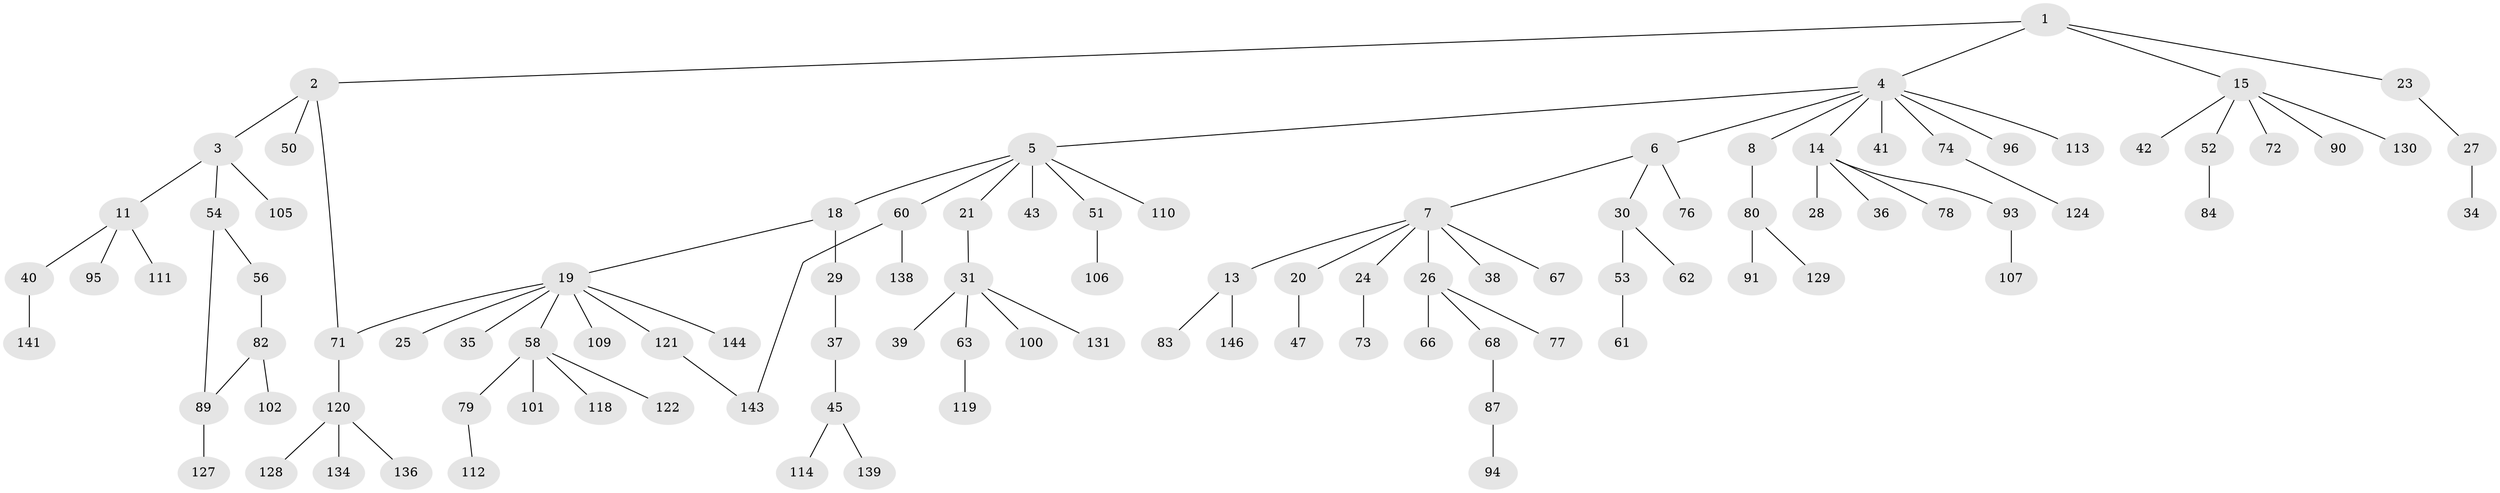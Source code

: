 // Generated by graph-tools (version 1.1) at 2025/51/02/27/25 19:51:39]
// undirected, 102 vertices, 104 edges
graph export_dot {
graph [start="1"]
  node [color=gray90,style=filled];
  1 [super="+12"];
  2 [super="+48"];
  3 [super="+9"];
  4 [super="+57"];
  5 [super="+16"];
  6 [super="+126"];
  7 [super="+10"];
  8 [super="+137"];
  11 [super="+22"];
  13 [super="+142"];
  14 [super="+17"];
  15 [super="+86"];
  18 [super="+70"];
  19 [super="+33"];
  20;
  21 [super="+81"];
  23;
  24 [super="+32"];
  25;
  26 [super="+46"];
  27 [super="+133"];
  28 [super="+116"];
  29 [super="+98"];
  30 [super="+140"];
  31 [super="+55"];
  34;
  35;
  36 [super="+49"];
  37;
  38;
  39;
  40 [super="+59"];
  41 [super="+44"];
  42;
  43;
  45 [super="+69"];
  47 [super="+85"];
  50 [super="+117"];
  51 [super="+75"];
  52 [super="+125"];
  53;
  54 [super="+64"];
  56;
  58 [super="+104"];
  60 [super="+108"];
  61;
  62;
  63 [super="+65"];
  66;
  67;
  68 [super="+135"];
  71;
  72;
  73 [super="+99"];
  74 [super="+88"];
  76;
  77 [super="+92"];
  78;
  79;
  80;
  82;
  83;
  84 [super="+97"];
  87;
  89 [super="+123"];
  90;
  91;
  93;
  94;
  95 [super="+115"];
  96;
  100;
  101 [super="+103"];
  102;
  105;
  106 [super="+145"];
  107;
  109;
  110;
  111;
  112 [super="+147"];
  113;
  114;
  118;
  119;
  120 [super="+132"];
  121;
  122;
  124;
  127;
  128;
  129;
  130;
  131;
  134;
  136;
  138;
  139;
  141;
  143;
  144;
  146;
  1 -- 2;
  1 -- 4;
  1 -- 15;
  1 -- 23;
  2 -- 3;
  2 -- 50;
  2 -- 71;
  3 -- 105;
  3 -- 11;
  3 -- 54;
  4 -- 5;
  4 -- 6;
  4 -- 8;
  4 -- 14;
  4 -- 41;
  4 -- 74;
  4 -- 113;
  4 -- 96;
  5 -- 18;
  5 -- 60;
  5 -- 51;
  5 -- 21;
  5 -- 43;
  5 -- 110;
  6 -- 7;
  6 -- 30;
  6 -- 76;
  7 -- 20;
  7 -- 67;
  7 -- 38;
  7 -- 24;
  7 -- 26;
  7 -- 13;
  8 -- 80;
  11 -- 40;
  11 -- 95;
  11 -- 111;
  13 -- 83;
  13 -- 146;
  14 -- 28;
  14 -- 78;
  14 -- 36;
  14 -- 93;
  15 -- 42;
  15 -- 52;
  15 -- 72;
  15 -- 130;
  15 -- 90;
  18 -- 19;
  18 -- 29;
  19 -- 25;
  19 -- 35;
  19 -- 121;
  19 -- 144;
  19 -- 58;
  19 -- 109;
  19 -- 71;
  20 -- 47;
  21 -- 31;
  23 -- 27;
  24 -- 73;
  26 -- 68;
  26 -- 77;
  26 -- 66;
  27 -- 34;
  29 -- 37;
  30 -- 53;
  30 -- 62;
  31 -- 39;
  31 -- 100;
  31 -- 131;
  31 -- 63;
  37 -- 45;
  40 -- 141;
  45 -- 114;
  45 -- 139;
  51 -- 106;
  52 -- 84;
  53 -- 61;
  54 -- 56;
  54 -- 89;
  56 -- 82;
  58 -- 79;
  58 -- 101;
  58 -- 118;
  58 -- 122;
  60 -- 143;
  60 -- 138;
  63 -- 119;
  68 -- 87;
  71 -- 120;
  74 -- 124;
  79 -- 112;
  80 -- 91;
  80 -- 129;
  82 -- 89;
  82 -- 102;
  87 -- 94;
  89 -- 127;
  93 -- 107;
  120 -- 128;
  120 -- 134;
  120 -- 136;
  121 -- 143;
}
